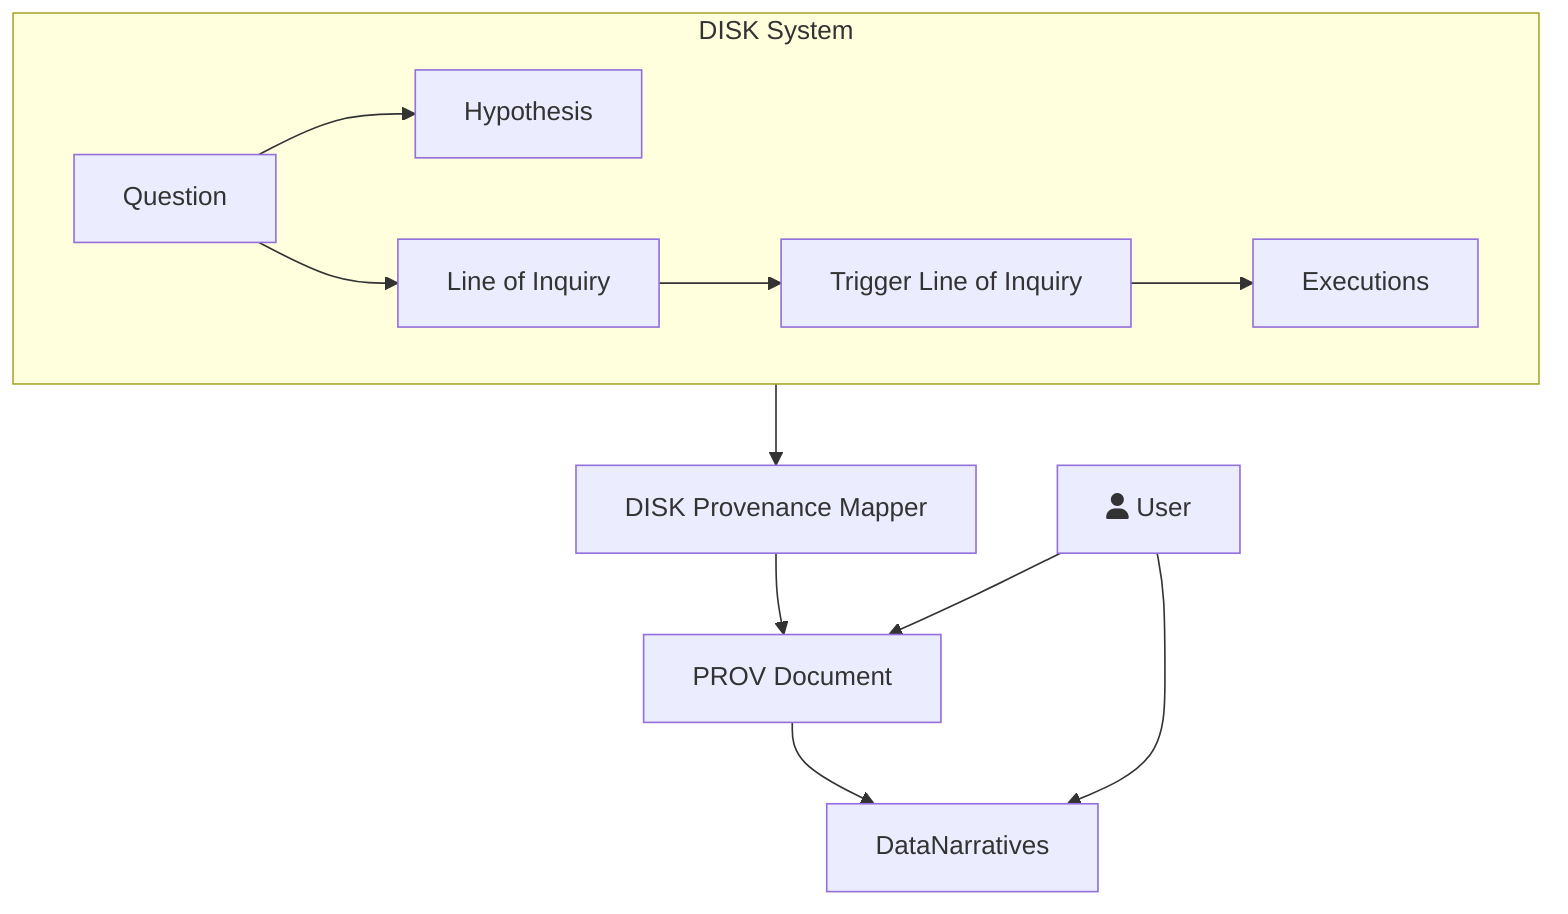 graph TD
    DISK[Workflow system 1] --> MAPPER
    subgraph DISK[DISK System]
        direction LR
        Question --> Hypothesis
        Question --> Loi[Line of Inquiry]
        Loi --> TLOI[Trigger Line of Inquiry]
        TLOI -->  Runs[Executions]
    end
        MAPPER[DISK Provenance Mapper] --> PROVDOCUMENT[PROV Document]    
    User[fa:fa-user User]  --> PROVDOCUMENT
    User --> DataNarratives
    PROVDOCUMENT --> DataNarratives